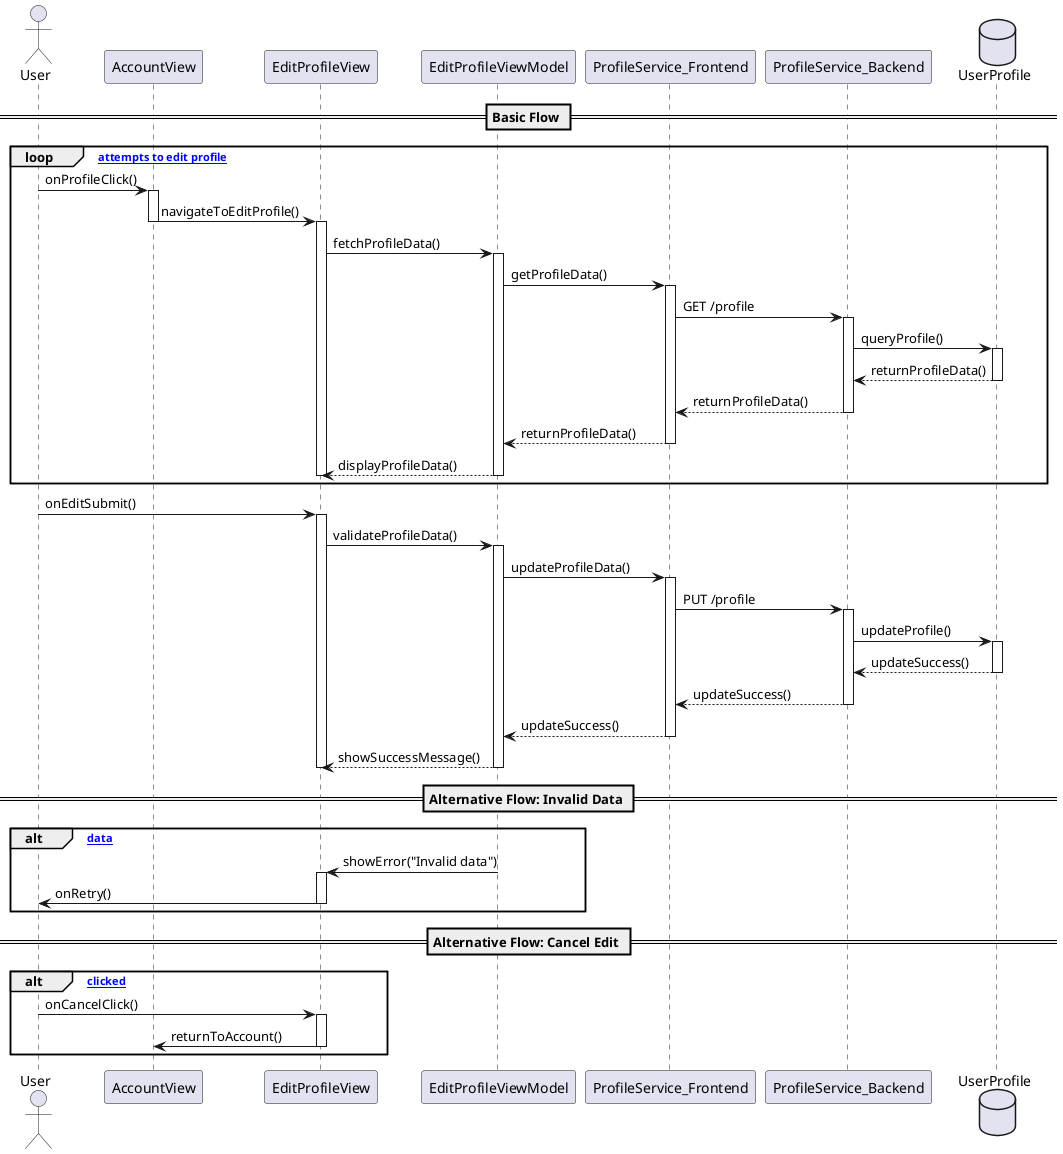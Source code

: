 @startuml
actor User
participant "AccountView" as AV
participant "EditProfileView" as EPV
participant "EditProfileViewModel" as EPVM
participant "ProfileService_Frontend" as PSF
participant "ProfileService_Backend" as PSB
database "UserProfile" as DB

== Basic Flow ==
loop [User attempts to edit profile]
    User -> AV: onProfileClick()
    activate AV
    AV -> EPV: navigateToEditProfile()
    deactivate AV
    activate EPV
    EPV -> EPVM: fetchProfileData()
    activate EPVM
    EPVM -> PSF: getProfileData()
    activate PSF
    PSF -> PSB: GET /profile
    activate PSB
    PSB -> DB: queryProfile()
    activate DB
    DB --> PSB: returnProfileData()
    deactivate DB
    PSB --> PSF: returnProfileData()
    deactivate PSB
    PSF --> EPVM: returnProfileData()
    deactivate PSF
    EPVM --> EPV: displayProfileData()
    deactivate EPVM
    deactivate EPV
end

User -> EPV: onEditSubmit()
activate EPV
EPV -> EPVM: validateProfileData()
activate EPVM
EPVM -> PSF: updateProfileData()
activate PSF
PSF -> PSB: PUT /profile
activate PSB
PSB -> DB: updateProfile()
activate DB
DB --> PSB: updateSuccess()
deactivate DB
PSB --> PSF: updateSuccess()
deactivate PSB
PSF --> EPVM: updateSuccess()
deactivate PSF
EPVM --> EPV: showSuccessMessage()
deactivate EPVM
deactivate EPV

== Alternative Flow: Invalid Data ==
alt [Invalid data]
    EPVM -> EPV: showError("Invalid data")
    activate EPV
    EPV -> User: onRetry()
    deactivate EPV
end

== Alternative Flow: Cancel Edit ==
alt [Cancel clicked]
    User -> EPV: onCancelClick()
    activate EPV
    EPV -> AV: returnToAccount()
    deactivate EPV
end
@enduml
